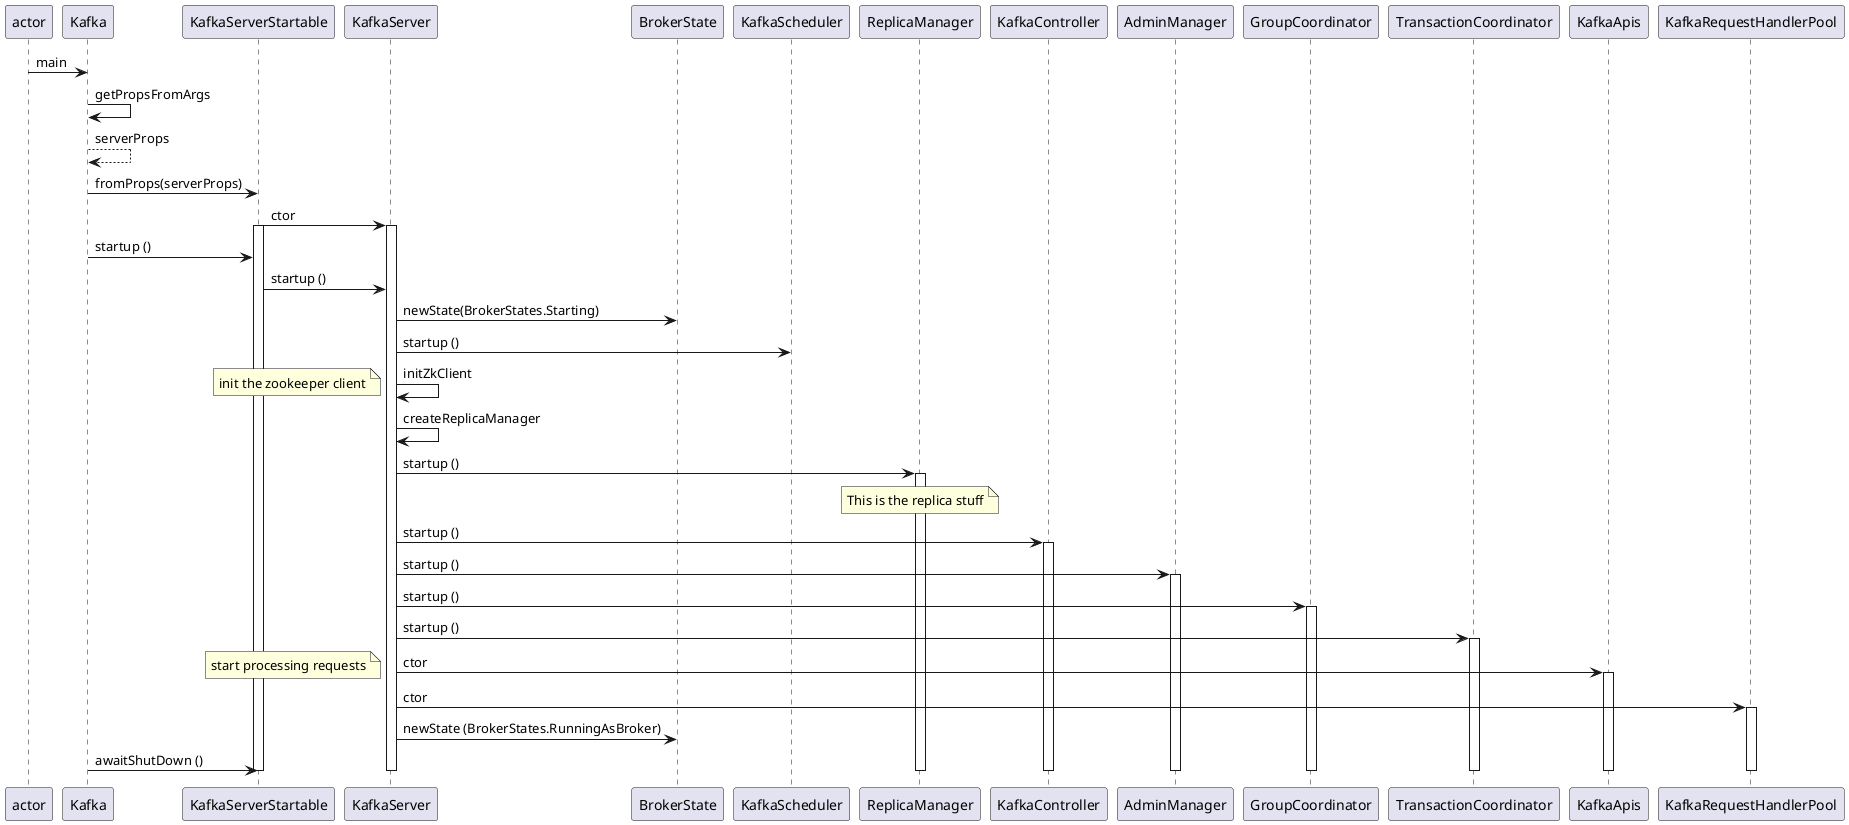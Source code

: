 @startuml
actor -> Kafka: main
Kafka -> Kafka: getPropsFromArgs
Kafka --> Kafka: serverProps
Kafka -> KafkaServerStartable: fromProps(serverProps)
KafkaServerStartable -> KafkaServer:ctor
activate KafkaServer
activate KafkaServerStartable
Kafka -> KafkaServerStartable: startup ()
KafkaServerStartable -> KafkaServer: startup ()
KafkaServer -> BrokerState: newState(BrokerStates.Starting)
KafkaServer -> KafkaScheduler : startup ()
KafkaServer -> KafkaServer : initZkClient
note left
  init the zookeeper client
end note
KafkaServer -> KafkaServer:createReplicaManager
KafkaServer -> ReplicaManager: startup ()
activate ReplicaManager
note over ReplicaManager
  This is the replica stuff
end note
KafkaServer -> KafkaController : startup ()
activate KafkaController
KafkaServer -> AdminManager : startup ()
activate AdminManager
KafkaServer -> GroupCoordinator : startup ()
activate GroupCoordinator
KafkaServer -> TransactionCoordinator : startup ()
activate TransactionCoordinator
KafkaServer -> KafkaApis:ctor
note left
  start processing requests
end note
activate KafkaApis
KafkaServer -> KafkaRequestHandlerPool : ctor
activate KafkaRequestHandlerPool
KafkaServer -> BrokerState: newState (BrokerStates.RunningAsBroker)
Kafka -> KafkaServerStartable: awaitShutDown ()
deactivate KafkaRequestHandlerPool
deactivate TransactionCoordinator
deactivate GroupCoordinator
deactivate AdminManager
deactivate ReplicaManager
deactivate KafkaController
deactivate KafkaApis
deactivate KafkaServerStartable
deactivate KafkaServer
@enduml